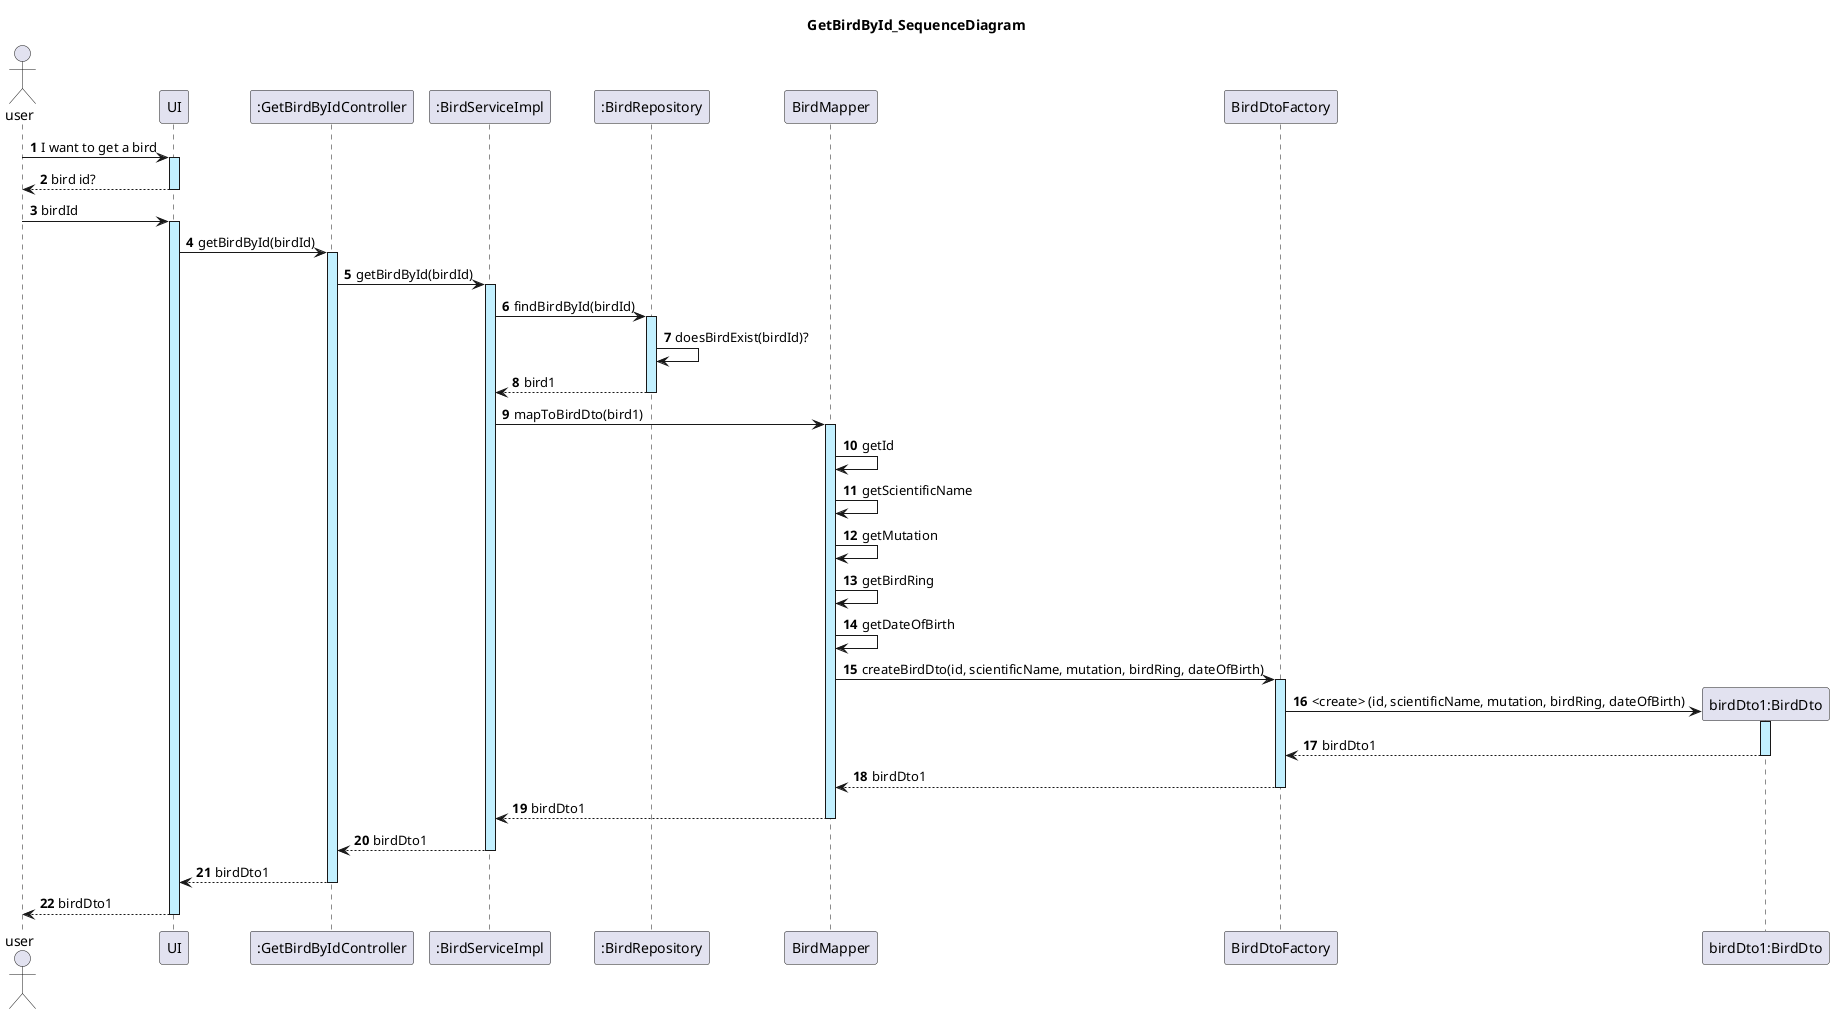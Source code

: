 @startuml
actor user
autonumber

title: GetBirdById_SequenceDiagram

user -> UI ++ #application : I want to get a bird
UI --> user -- : bird id?
user -> UI ++ #application : birdId
UI -> ":GetBirdByIdController" as GetBirdByIdController ++ #application : getBirdById(birdId)

GetBirdByIdController -> ":BirdServiceImpl" as BirdServiceImpl ++ #application : getBirdById(birdId)
BirdServiceImpl -> ":BirdRepository" as BirdRepository ++ #application : findBirdById(birdId)
BirdRepository -> BirdRepository : doesBirdExist(birdId)?
BirdRepository --> BirdServiceImpl -- : bird1

BirdServiceImpl -> BirdMapper ++ #application : mapToBirdDto(bird1)
BirdMapper -> BirdMapper : getId
BirdMapper -> BirdMapper : getScientificName
BirdMapper -> BirdMapper : getMutation
BirdMapper -> BirdMapper : getBirdRing
BirdMapper -> BirdMapper : getDateOfBirth

BirdMapper -> "BirdDtoFactory" as BirdDtoFactory ++ #application : createBirdDto(id, scientificName, mutation, birdRing, dateOfBirth)
create "birdDto1:BirdDto" as BirdDto
BirdDtoFactory -> BirdDto ++ #application : <create> (id, scientificName, mutation, birdRing, dateOfBirth)
BirdDto --> BirdDtoFactory -- : birdDto1
BirdDtoFactory --> BirdMapper -- : birdDto1
BirdMapper --> BirdServiceImpl -- : birdDto1
BirdServiceImpl --> GetBirdByIdController -- : birdDto1
GetBirdByIdController --> UI -- : birdDto1
UI --> user -- : birdDto1

@enduml